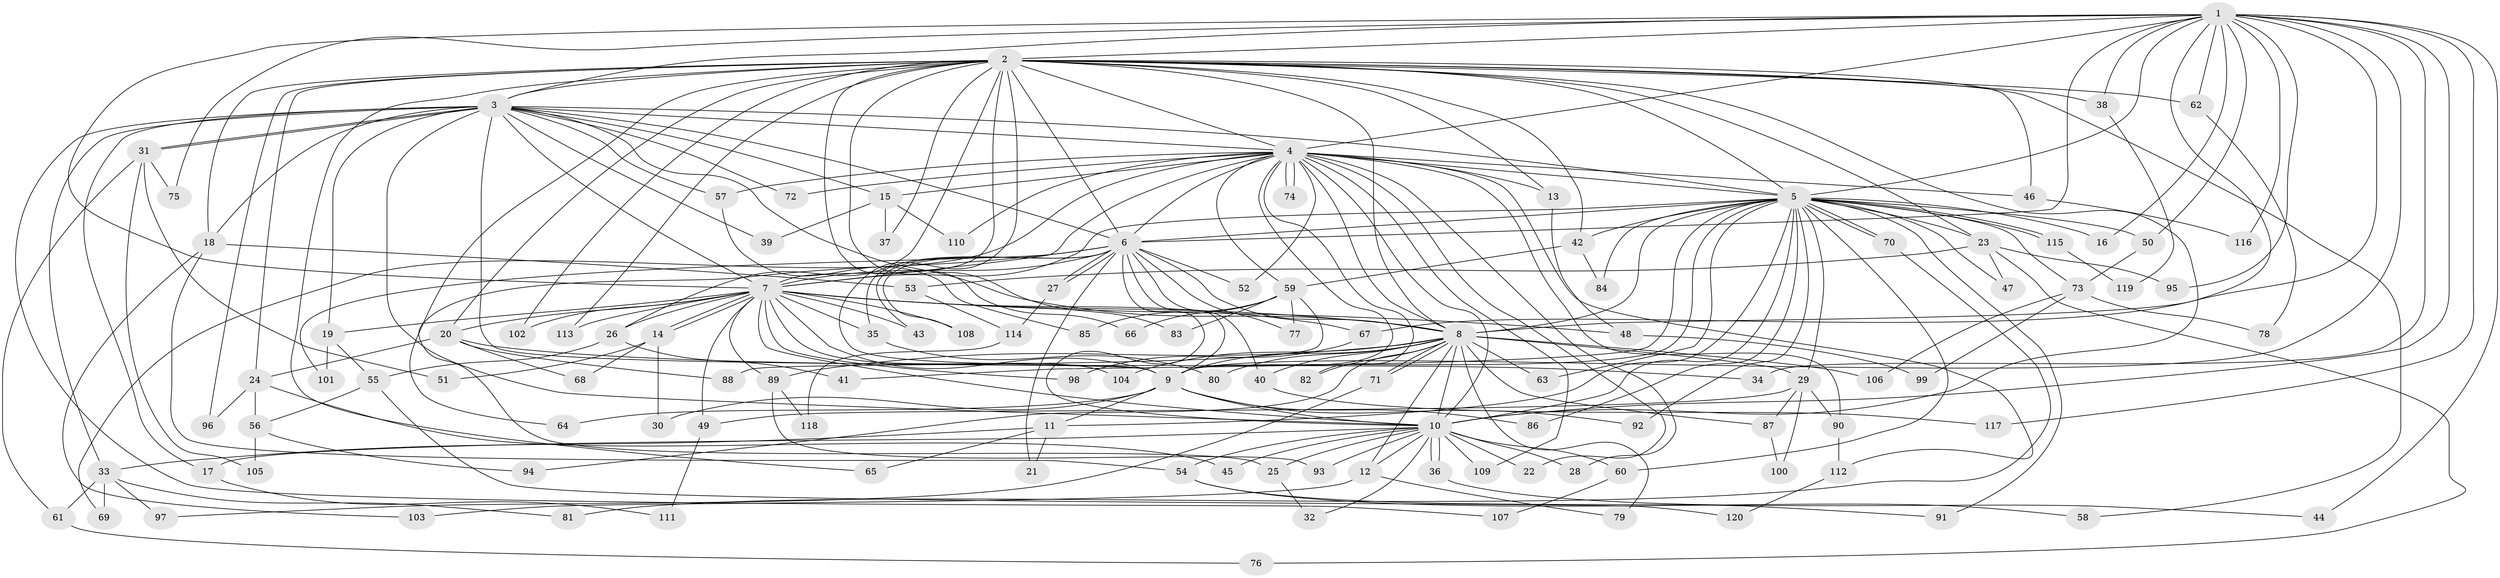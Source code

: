 // Generated by graph-tools (version 1.1) at 2025/49/03/09/25 03:49:38]
// undirected, 120 vertices, 265 edges
graph export_dot {
graph [start="1"]
  node [color=gray90,style=filled];
  1;
  2;
  3;
  4;
  5;
  6;
  7;
  8;
  9;
  10;
  11;
  12;
  13;
  14;
  15;
  16;
  17;
  18;
  19;
  20;
  21;
  22;
  23;
  24;
  25;
  26;
  27;
  28;
  29;
  30;
  31;
  32;
  33;
  34;
  35;
  36;
  37;
  38;
  39;
  40;
  41;
  42;
  43;
  44;
  45;
  46;
  47;
  48;
  49;
  50;
  51;
  52;
  53;
  54;
  55;
  56;
  57;
  58;
  59;
  60;
  61;
  62;
  63;
  64;
  65;
  66;
  67;
  68;
  69;
  70;
  71;
  72;
  73;
  74;
  75;
  76;
  77;
  78;
  79;
  80;
  81;
  82;
  83;
  84;
  85;
  86;
  87;
  88;
  89;
  90;
  91;
  92;
  93;
  94;
  95;
  96;
  97;
  98;
  99;
  100;
  101;
  102;
  103;
  104;
  105;
  106;
  107;
  108;
  109;
  110;
  111;
  112;
  113;
  114;
  115;
  116;
  117;
  118;
  119;
  120;
  1 -- 2;
  1 -- 3;
  1 -- 4;
  1 -- 5;
  1 -- 6;
  1 -- 7;
  1 -- 8;
  1 -- 9;
  1 -- 10;
  1 -- 16;
  1 -- 34;
  1 -- 38;
  1 -- 44;
  1 -- 50;
  1 -- 62;
  1 -- 67;
  1 -- 75;
  1 -- 95;
  1 -- 116;
  1 -- 117;
  2 -- 3;
  2 -- 4;
  2 -- 5;
  2 -- 6;
  2 -- 7;
  2 -- 8;
  2 -- 9;
  2 -- 10;
  2 -- 13;
  2 -- 18;
  2 -- 20;
  2 -- 23;
  2 -- 24;
  2 -- 26;
  2 -- 37;
  2 -- 38;
  2 -- 42;
  2 -- 46;
  2 -- 58;
  2 -- 62;
  2 -- 64;
  2 -- 65;
  2 -- 66;
  2 -- 83;
  2 -- 96;
  2 -- 102;
  2 -- 113;
  3 -- 4;
  3 -- 5;
  3 -- 6;
  3 -- 7;
  3 -- 8;
  3 -- 9;
  3 -- 10;
  3 -- 15;
  3 -- 17;
  3 -- 18;
  3 -- 19;
  3 -- 31;
  3 -- 31;
  3 -- 33;
  3 -- 39;
  3 -- 57;
  3 -- 72;
  3 -- 107;
  4 -- 5;
  4 -- 6;
  4 -- 7;
  4 -- 8;
  4 -- 9;
  4 -- 10;
  4 -- 13;
  4 -- 15;
  4 -- 22;
  4 -- 28;
  4 -- 46;
  4 -- 52;
  4 -- 57;
  4 -- 59;
  4 -- 69;
  4 -- 72;
  4 -- 74;
  4 -- 74;
  4 -- 82;
  4 -- 90;
  4 -- 109;
  4 -- 110;
  4 -- 112;
  5 -- 6;
  5 -- 7;
  5 -- 8;
  5 -- 9;
  5 -- 10;
  5 -- 11;
  5 -- 16;
  5 -- 23;
  5 -- 29;
  5 -- 41;
  5 -- 42;
  5 -- 47;
  5 -- 50;
  5 -- 60;
  5 -- 63;
  5 -- 70;
  5 -- 70;
  5 -- 73;
  5 -- 84;
  5 -- 86;
  5 -- 91;
  5 -- 92;
  5 -- 115;
  5 -- 115;
  6 -- 7;
  6 -- 8;
  6 -- 9;
  6 -- 10;
  6 -- 21;
  6 -- 25;
  6 -- 27;
  6 -- 27;
  6 -- 35;
  6 -- 40;
  6 -- 43;
  6 -- 52;
  6 -- 77;
  6 -- 101;
  6 -- 108;
  7 -- 8;
  7 -- 9;
  7 -- 10;
  7 -- 14;
  7 -- 14;
  7 -- 19;
  7 -- 20;
  7 -- 26;
  7 -- 35;
  7 -- 43;
  7 -- 48;
  7 -- 49;
  7 -- 67;
  7 -- 89;
  7 -- 98;
  7 -- 102;
  7 -- 104;
  7 -- 108;
  7 -- 113;
  8 -- 9;
  8 -- 10;
  8 -- 12;
  8 -- 29;
  8 -- 40;
  8 -- 63;
  8 -- 71;
  8 -- 71;
  8 -- 79;
  8 -- 80;
  8 -- 82;
  8 -- 87;
  8 -- 89;
  8 -- 94;
  8 -- 104;
  8 -- 106;
  9 -- 10;
  9 -- 11;
  9 -- 30;
  9 -- 64;
  9 -- 86;
  9 -- 92;
  10 -- 12;
  10 -- 17;
  10 -- 22;
  10 -- 25;
  10 -- 28;
  10 -- 32;
  10 -- 36;
  10 -- 36;
  10 -- 45;
  10 -- 54;
  10 -- 60;
  10 -- 93;
  10 -- 109;
  11 -- 21;
  11 -- 33;
  11 -- 65;
  12 -- 79;
  12 -- 103;
  13 -- 48;
  14 -- 30;
  14 -- 51;
  14 -- 68;
  15 -- 37;
  15 -- 39;
  15 -- 110;
  17 -- 111;
  18 -- 53;
  18 -- 54;
  18 -- 103;
  19 -- 55;
  19 -- 101;
  20 -- 24;
  20 -- 34;
  20 -- 68;
  20 -- 88;
  23 -- 47;
  23 -- 53;
  23 -- 76;
  23 -- 95;
  24 -- 45;
  24 -- 56;
  24 -- 96;
  25 -- 32;
  26 -- 41;
  26 -- 55;
  27 -- 114;
  29 -- 49;
  29 -- 87;
  29 -- 90;
  29 -- 100;
  31 -- 51;
  31 -- 61;
  31 -- 75;
  31 -- 105;
  33 -- 61;
  33 -- 69;
  33 -- 81;
  33 -- 97;
  35 -- 80;
  36 -- 44;
  38 -- 119;
  40 -- 117;
  42 -- 59;
  42 -- 84;
  46 -- 116;
  48 -- 99;
  49 -- 111;
  50 -- 73;
  53 -- 114;
  54 -- 58;
  54 -- 91;
  55 -- 56;
  55 -- 120;
  56 -- 94;
  56 -- 105;
  57 -- 85;
  59 -- 66;
  59 -- 77;
  59 -- 83;
  59 -- 85;
  59 -- 88;
  60 -- 107;
  61 -- 76;
  62 -- 78;
  67 -- 98;
  70 -- 81;
  71 -- 97;
  73 -- 78;
  73 -- 99;
  73 -- 106;
  87 -- 100;
  89 -- 93;
  89 -- 118;
  90 -- 112;
  112 -- 120;
  114 -- 118;
  115 -- 119;
}
